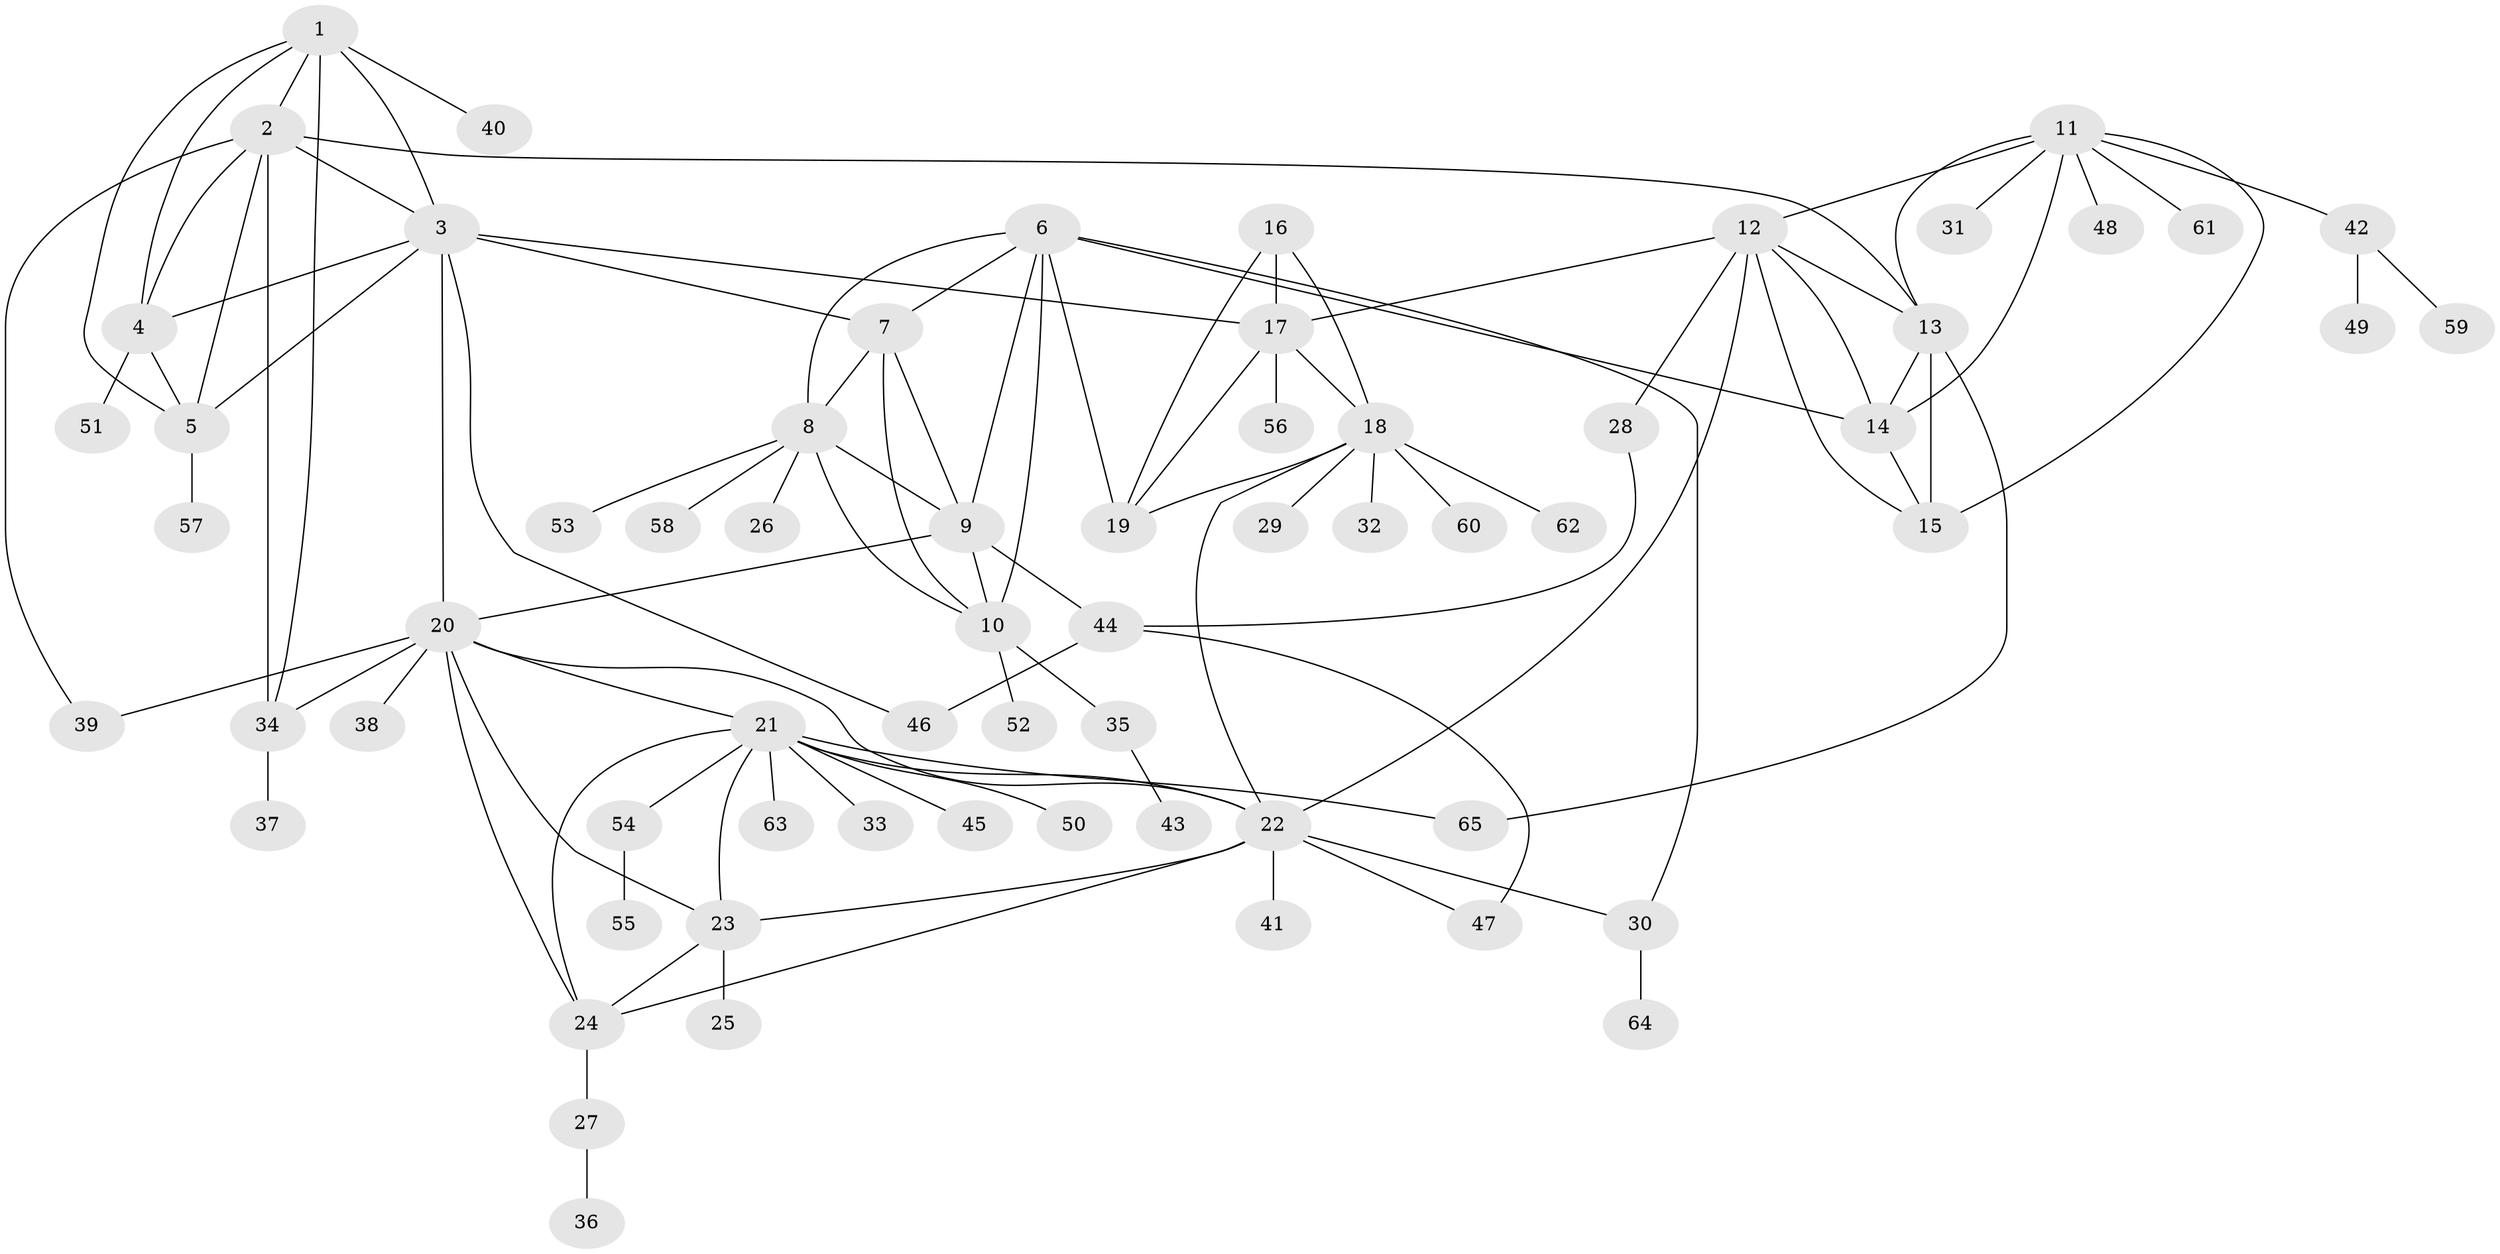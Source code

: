 // original degree distribution, {7: 0.018518518518518517, 8: 0.046296296296296294, 6: 0.09259259259259259, 5: 0.018518518518518517, 9: 0.018518518518518517, 10: 0.027777777777777776, 11: 0.009259259259259259, 1: 0.5462962962962963, 2: 0.14814814814814814, 3: 0.037037037037037035, 4: 0.037037037037037035}
// Generated by graph-tools (version 1.1) at 2025/52/03/04/25 22:52:31]
// undirected, 65 vertices, 105 edges
graph export_dot {
  node [color=gray90,style=filled];
  1;
  2;
  3;
  4;
  5;
  6;
  7;
  8;
  9;
  10;
  11;
  12;
  13;
  14;
  15;
  16;
  17;
  18;
  19;
  20;
  21;
  22;
  23;
  24;
  25;
  26;
  27;
  28;
  29;
  30;
  31;
  32;
  33;
  34;
  35;
  36;
  37;
  38;
  39;
  40;
  41;
  42;
  43;
  44;
  45;
  46;
  47;
  48;
  49;
  50;
  51;
  52;
  53;
  54;
  55;
  56;
  57;
  58;
  59;
  60;
  61;
  62;
  63;
  64;
  65;
  1 -- 2 [weight=1.0];
  1 -- 3 [weight=1.0];
  1 -- 4 [weight=1.0];
  1 -- 5 [weight=1.0];
  1 -- 34 [weight=1.0];
  1 -- 40 [weight=1.0];
  2 -- 3 [weight=1.0];
  2 -- 4 [weight=1.0];
  2 -- 5 [weight=1.0];
  2 -- 13 [weight=1.0];
  2 -- 34 [weight=1.0];
  2 -- 39 [weight=1.0];
  3 -- 4 [weight=1.0];
  3 -- 5 [weight=1.0];
  3 -- 7 [weight=1.0];
  3 -- 17 [weight=1.0];
  3 -- 20 [weight=1.0];
  3 -- 46 [weight=1.0];
  4 -- 5 [weight=1.0];
  4 -- 51 [weight=1.0];
  5 -- 57 [weight=1.0];
  6 -- 7 [weight=1.0];
  6 -- 8 [weight=1.0];
  6 -- 9 [weight=1.0];
  6 -- 10 [weight=1.0];
  6 -- 14 [weight=1.0];
  6 -- 19 [weight=1.0];
  6 -- 30 [weight=1.0];
  7 -- 8 [weight=1.0];
  7 -- 9 [weight=1.0];
  7 -- 10 [weight=1.0];
  8 -- 9 [weight=1.0];
  8 -- 10 [weight=1.0];
  8 -- 26 [weight=1.0];
  8 -- 53 [weight=1.0];
  8 -- 58 [weight=1.0];
  9 -- 10 [weight=1.0];
  9 -- 20 [weight=1.0];
  9 -- 44 [weight=1.0];
  10 -- 35 [weight=1.0];
  10 -- 52 [weight=1.0];
  11 -- 12 [weight=1.0];
  11 -- 13 [weight=1.0];
  11 -- 14 [weight=1.0];
  11 -- 15 [weight=1.0];
  11 -- 31 [weight=1.0];
  11 -- 42 [weight=1.0];
  11 -- 48 [weight=1.0];
  11 -- 61 [weight=1.0];
  12 -- 13 [weight=1.0];
  12 -- 14 [weight=1.0];
  12 -- 15 [weight=1.0];
  12 -- 17 [weight=1.0];
  12 -- 22 [weight=1.0];
  12 -- 28 [weight=1.0];
  13 -- 14 [weight=1.0];
  13 -- 15 [weight=2.0];
  13 -- 65 [weight=1.0];
  14 -- 15 [weight=1.0];
  16 -- 17 [weight=6.0];
  16 -- 18 [weight=1.0];
  16 -- 19 [weight=1.0];
  17 -- 18 [weight=2.0];
  17 -- 19 [weight=2.0];
  17 -- 56 [weight=1.0];
  18 -- 19 [weight=1.0];
  18 -- 22 [weight=1.0];
  18 -- 29 [weight=1.0];
  18 -- 32 [weight=1.0];
  18 -- 60 [weight=1.0];
  18 -- 62 [weight=1.0];
  20 -- 21 [weight=1.0];
  20 -- 22 [weight=1.0];
  20 -- 23 [weight=1.0];
  20 -- 24 [weight=1.0];
  20 -- 34 [weight=1.0];
  20 -- 38 [weight=1.0];
  20 -- 39 [weight=1.0];
  21 -- 22 [weight=1.0];
  21 -- 23 [weight=1.0];
  21 -- 24 [weight=1.0];
  21 -- 33 [weight=1.0];
  21 -- 45 [weight=1.0];
  21 -- 50 [weight=1.0];
  21 -- 54 [weight=1.0];
  21 -- 63 [weight=1.0];
  21 -- 65 [weight=1.0];
  22 -- 23 [weight=1.0];
  22 -- 24 [weight=1.0];
  22 -- 30 [weight=1.0];
  22 -- 41 [weight=1.0];
  22 -- 47 [weight=1.0];
  23 -- 24 [weight=1.0];
  23 -- 25 [weight=2.0];
  24 -- 27 [weight=1.0];
  27 -- 36 [weight=1.0];
  28 -- 44 [weight=1.0];
  30 -- 64 [weight=1.0];
  34 -- 37 [weight=1.0];
  35 -- 43 [weight=1.0];
  42 -- 49 [weight=1.0];
  42 -- 59 [weight=1.0];
  44 -- 46 [weight=1.0];
  44 -- 47 [weight=1.0];
  54 -- 55 [weight=1.0];
}
